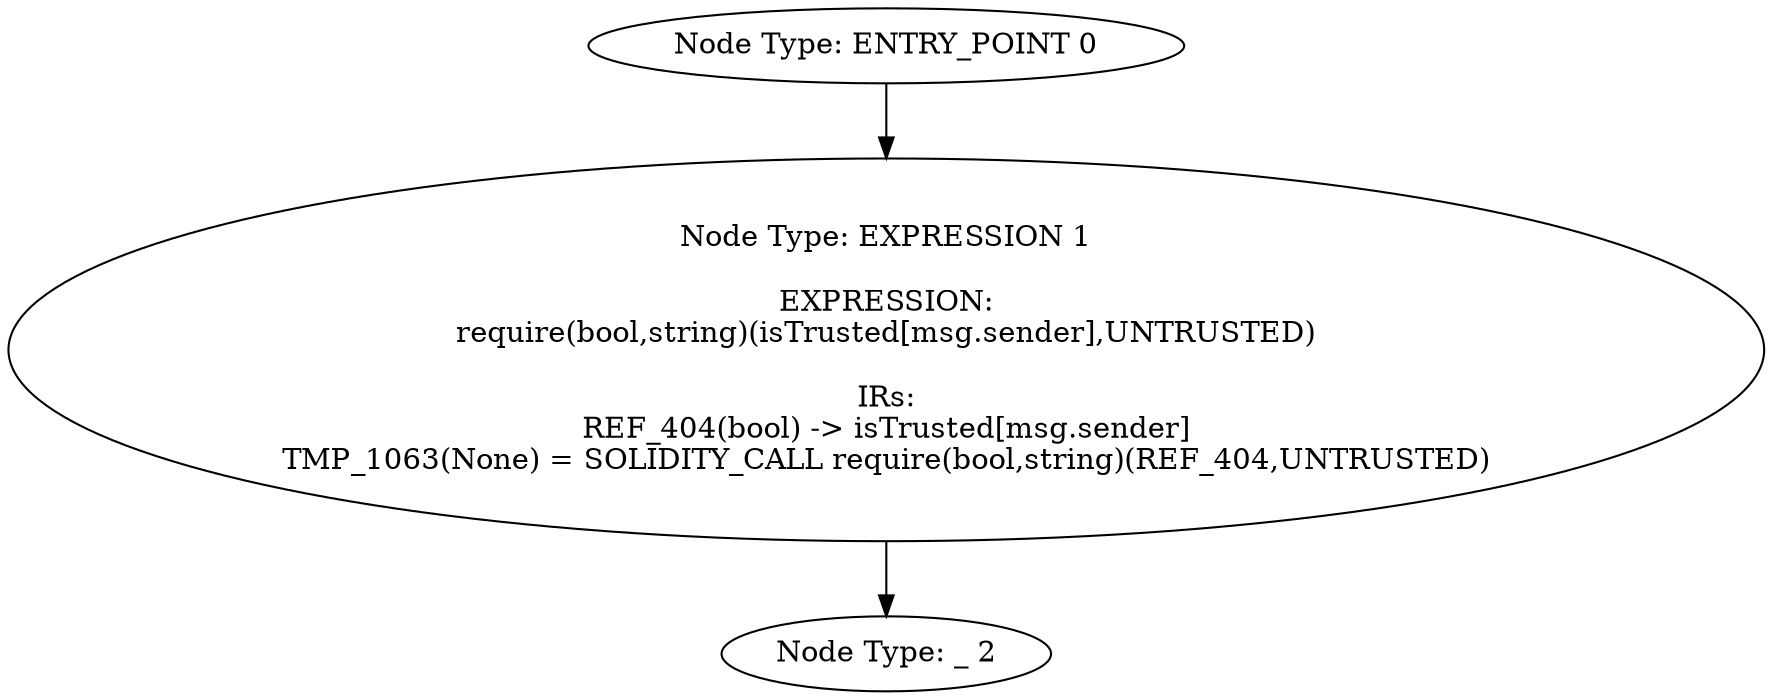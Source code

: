 digraph{
0[label="Node Type: ENTRY_POINT 0
"];
0->1;
1[label="Node Type: EXPRESSION 1

EXPRESSION:
require(bool,string)(isTrusted[msg.sender],UNTRUSTED)

IRs:
REF_404(bool) -> isTrusted[msg.sender]
TMP_1063(None) = SOLIDITY_CALL require(bool,string)(REF_404,UNTRUSTED)"];
1->2;
2[label="Node Type: _ 2
"];
}
